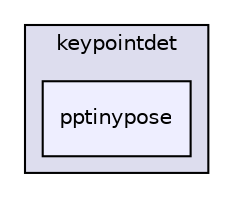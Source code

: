 digraph "/build/FastDeploy/fastdeploy/vision/keypointdet/pptinypose" {
  compound=true
  node [ fontsize="10", fontname="Helvetica"];
  edge [ labelfontsize="10", labelfontname="Helvetica"];
  subgraph clusterdir_a919d5ad62dc3f73baf4e163cfa9f025 {
    graph [ bgcolor="#ddddee", pencolor="black", label="keypointdet" fontname="Helvetica", fontsize="10", URL="dir_a919d5ad62dc3f73baf4e163cfa9f025.html"]
  dir_798782b47008fe87ff440139b753bc04 [shape=box, label="pptinypose", style="filled", fillcolor="#eeeeff", pencolor="black", URL="dir_798782b47008fe87ff440139b753bc04.html"];
  }
}
